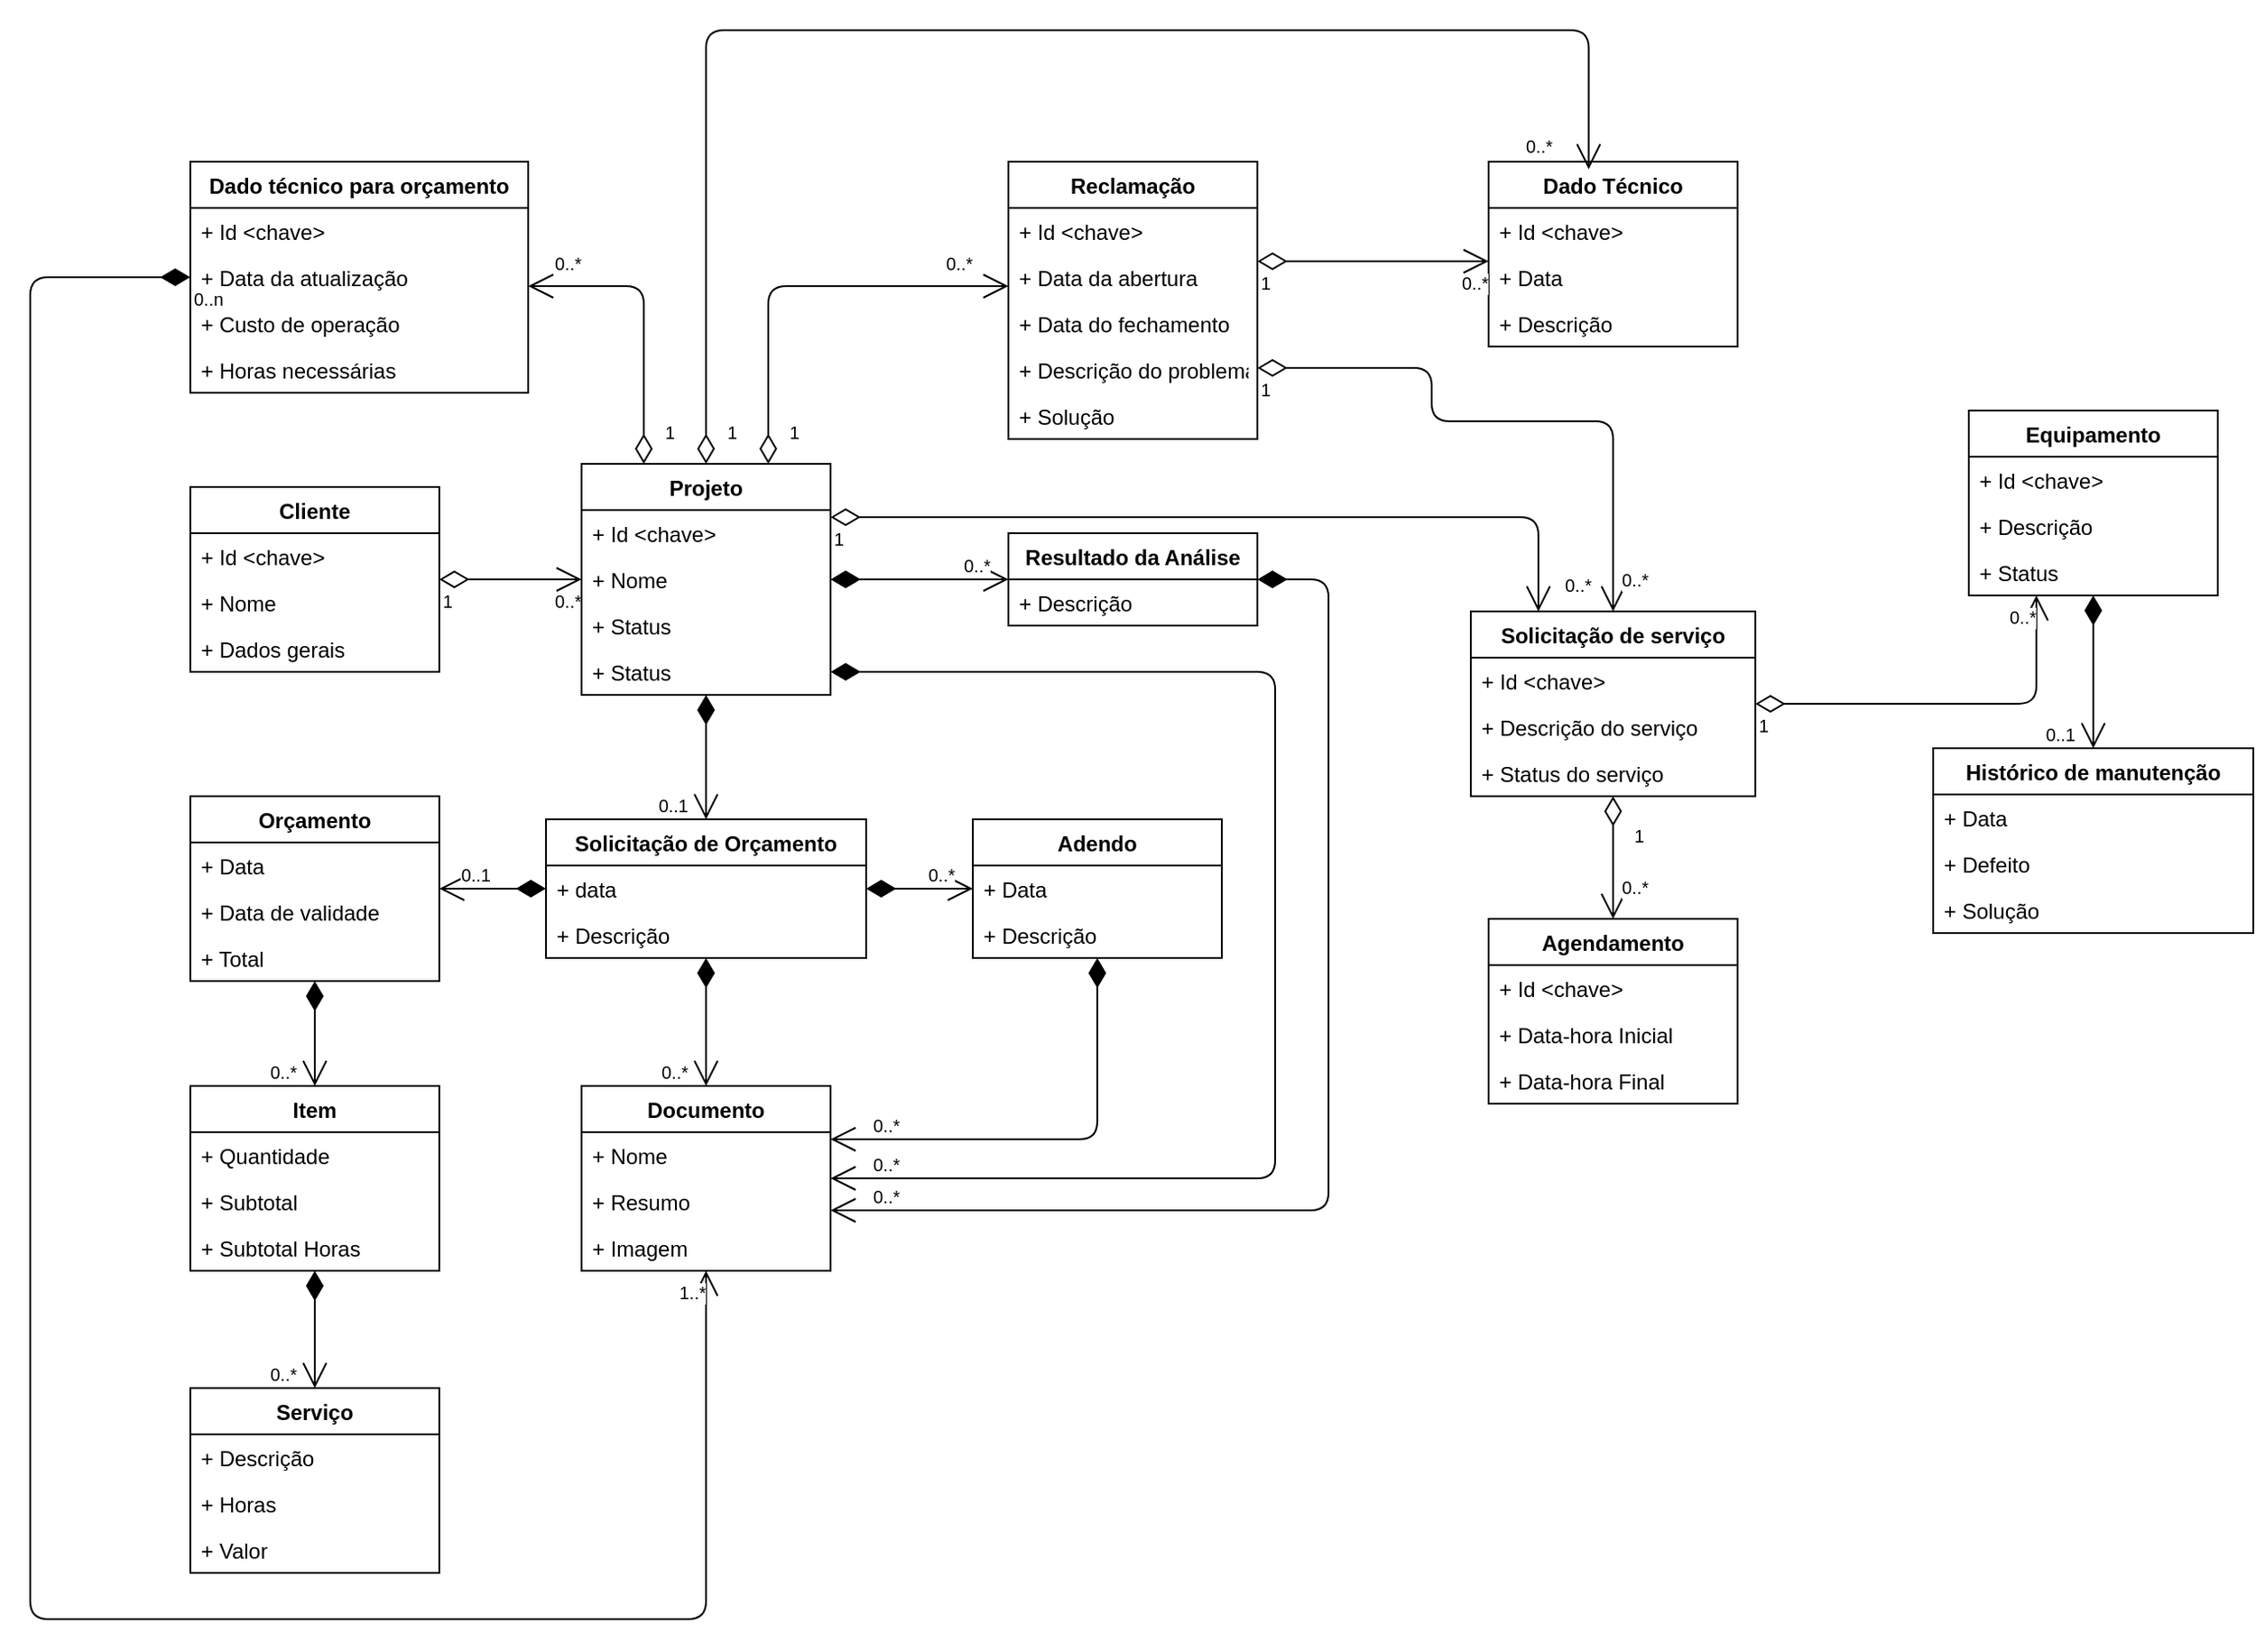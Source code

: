 <mxfile version="13.1.1" type="google"><diagram id="Xtl_frcXwv0-rgg527Lv" name="Page-1"><mxGraphModel dx="597" dy="331" grid="1" gridSize="10" guides="1" tooltips="1" connect="1" arrows="1" fold="1" page="1" pageScale="1" pageWidth="1654" pageHeight="1169" math="0" shadow="0"><root><mxCell id="0"/><mxCell id="1" parent="0"/><mxCell id="OurGnetzoIfqYO8myGgd-20" value="" style="endArrow=open;html=1;endSize=12;startArrow=diamondThin;startSize=14;startFill=0;edgeStyle=orthogonalEdgeStyle;" parent="1" source="OurGnetzoIfqYO8myGgd-1" target="OurGnetzoIfqYO8myGgd-5" edge="1"><mxGeometry relative="1" as="geometry"><mxPoint x="462" y="404" as="sourcePoint"/><mxPoint x="622" y="404" as="targetPoint"/></mxGeometry></mxCell><mxCell id="OurGnetzoIfqYO8myGgd-21" value="1" style="resizable=0;html=1;align=left;verticalAlign=top;labelBackgroundColor=#ffffff;fontSize=10;" parent="OurGnetzoIfqYO8myGgd-20" connectable="0" vertex="1"><mxGeometry x="-1" relative="1" as="geometry"/></mxCell><mxCell id="OurGnetzoIfqYO8myGgd-22" value="0..*" style="resizable=0;html=1;align=right;verticalAlign=top;labelBackgroundColor=#ffffff;fontSize=10;" parent="OurGnetzoIfqYO8myGgd-20" connectable="0" vertex="1"><mxGeometry x="1" relative="1" as="geometry"/></mxCell><mxCell id="OurGnetzoIfqYO8myGgd-30" value="" style="endArrow=open;html=1;endSize=12;startArrow=diamondThin;startSize=14;startFill=1;edgeStyle=orthogonalEdgeStyle;" parent="1" source="OurGnetzoIfqYO8myGgd-5" target="OurGnetzoIfqYO8myGgd-23" edge="1"><mxGeometry relative="1" as="geometry"><mxPoint x="472" y="454" as="sourcePoint"/><mxPoint x="632" y="454" as="targetPoint"/></mxGeometry></mxCell><mxCell id="OurGnetzoIfqYO8myGgd-31" value="" style="resizable=0;html=1;align=left;verticalAlign=top;labelBackgroundColor=#ffffff;fontSize=10;" parent="OurGnetzoIfqYO8myGgd-30" connectable="0" vertex="1"><mxGeometry x="-1" relative="1" as="geometry"/></mxCell><mxCell id="OurGnetzoIfqYO8myGgd-32" value="0..1" style="resizable=0;html=1;align=right;verticalAlign=top;labelBackgroundColor=#ffffff;fontSize=10;" parent="OurGnetzoIfqYO8myGgd-30" connectable="0" vertex="1"><mxGeometry x="1" relative="1" as="geometry"><mxPoint x="-10" y="-20" as="offset"/></mxGeometry></mxCell><mxCell id="OurGnetzoIfqYO8myGgd-37" value="" style="endArrow=open;html=1;endSize=12;startArrow=diamondThin;startSize=14;startFill=1;edgeStyle=orthogonalEdgeStyle;" parent="1" source="OurGnetzoIfqYO8myGgd-23" target="OurGnetzoIfqYO8myGgd-33" edge="1"><mxGeometry relative="1" as="geometry"><mxPoint x="712" y="524" as="sourcePoint"/><mxPoint x="712" y="654" as="targetPoint"/></mxGeometry></mxCell><mxCell id="OurGnetzoIfqYO8myGgd-38" value="" style="resizable=0;html=1;align=left;verticalAlign=top;labelBackgroundColor=#ffffff;fontSize=10;" parent="OurGnetzoIfqYO8myGgd-37" connectable="0" vertex="1"><mxGeometry x="-1" relative="1" as="geometry"/></mxCell><mxCell id="OurGnetzoIfqYO8myGgd-39" value="0..*" style="resizable=0;html=1;align=right;verticalAlign=top;labelBackgroundColor=#ffffff;fontSize=10;" parent="OurGnetzoIfqYO8myGgd-37" connectable="0" vertex="1"><mxGeometry x="1" relative="1" as="geometry"><mxPoint x="-10" y="-20" as="offset"/></mxGeometry></mxCell><mxCell id="OurGnetzoIfqYO8myGgd-44" value="" style="endArrow=open;html=1;endSize=12;startArrow=diamondThin;startSize=14;startFill=1;edgeStyle=orthogonalEdgeStyle;" parent="1" source="OurGnetzoIfqYO8myGgd-23" target="OurGnetzoIfqYO8myGgd-40" edge="1"><mxGeometry relative="1" as="geometry"><mxPoint x="592" y="632" as="sourcePoint"/><mxPoint x="592" y="754" as="targetPoint"/></mxGeometry></mxCell><mxCell id="OurGnetzoIfqYO8myGgd-45" value="" style="resizable=0;html=1;align=left;verticalAlign=top;labelBackgroundColor=#ffffff;fontSize=10;" parent="OurGnetzoIfqYO8myGgd-44" connectable="0" vertex="1"><mxGeometry x="-1" relative="1" as="geometry"/></mxCell><mxCell id="OurGnetzoIfqYO8myGgd-46" value="0..*" style="resizable=0;html=1;align=right;verticalAlign=top;labelBackgroundColor=#ffffff;fontSize=10;" parent="OurGnetzoIfqYO8myGgd-44" connectable="0" vertex="1"><mxGeometry x="1" relative="1" as="geometry"><mxPoint x="-10" y="-20" as="offset"/></mxGeometry></mxCell><mxCell id="OurGnetzoIfqYO8myGgd-47" value="" style="endArrow=open;html=1;endSize=12;startArrow=diamondThin;startSize=14;startFill=1;edgeStyle=orthogonalEdgeStyle;" parent="1" source="OurGnetzoIfqYO8myGgd-40" target="OurGnetzoIfqYO8myGgd-33" edge="1"><mxGeometry relative="1" as="geometry"><mxPoint x="592" y="632.0" as="sourcePoint"/><mxPoint x="592" y="754.0" as="targetPoint"/><Array as="points"><mxPoint x="802" y="724"/></Array></mxGeometry></mxCell><mxCell id="OurGnetzoIfqYO8myGgd-48" value="" style="resizable=0;html=1;align=left;verticalAlign=top;labelBackgroundColor=#ffffff;fontSize=10;" parent="OurGnetzoIfqYO8myGgd-47" connectable="0" vertex="1"><mxGeometry x="-1" relative="1" as="geometry"/></mxCell><mxCell id="OurGnetzoIfqYO8myGgd-49" value="0..*" style="resizable=0;html=1;align=right;verticalAlign=top;labelBackgroundColor=#ffffff;fontSize=10;" parent="OurGnetzoIfqYO8myGgd-47" connectable="0" vertex="1"><mxGeometry x="1" relative="1" as="geometry"><mxPoint x="39.72" y="-20" as="offset"/></mxGeometry></mxCell><mxCell id="OurGnetzoIfqYO8myGgd-53" value="" style="endArrow=open;html=1;endSize=12;startArrow=diamondThin;startSize=14;startFill=1;edgeStyle=orthogonalEdgeStyle;exitX=1;exitY=0.5;exitDx=0;exitDy=0;" parent="1" source="OurGnetzoIfqYO8myGgd-7" target="OurGnetzoIfqYO8myGgd-33" edge="1"><mxGeometry relative="1" as="geometry"><mxPoint x="902.034" y="664.0" as="sourcePoint"/><mxPoint x="672" y="805.966" as="targetPoint"/><Array as="points"><mxPoint x="902" y="461"/><mxPoint x="902" y="746"/></Array></mxGeometry></mxCell><mxCell id="OurGnetzoIfqYO8myGgd-54" value="" style="resizable=0;html=1;align=left;verticalAlign=top;labelBackgroundColor=#ffffff;fontSize=10;" parent="OurGnetzoIfqYO8myGgd-53" connectable="0" vertex="1"><mxGeometry x="-1" relative="1" as="geometry"/></mxCell><mxCell id="OurGnetzoIfqYO8myGgd-55" value="0..*" style="resizable=0;html=1;align=right;verticalAlign=top;labelBackgroundColor=#ffffff;fontSize=10;" parent="OurGnetzoIfqYO8myGgd-53" connectable="0" vertex="1"><mxGeometry x="1" relative="1" as="geometry"><mxPoint x="39.72" y="-20" as="offset"/></mxGeometry></mxCell><mxCell id="OurGnetzoIfqYO8myGgd-60" value="" style="endArrow=open;html=1;endSize=12;startArrow=diamondThin;startSize=14;startFill=1;edgeStyle=orthogonalEdgeStyle;" parent="1" source="OurGnetzoIfqYO8myGgd-5" target="OurGnetzoIfqYO8myGgd-56" edge="1"><mxGeometry relative="1" as="geometry"><mxPoint x="727" y="424.0" as="sourcePoint"/><mxPoint x="857" y="424.0" as="targetPoint"/></mxGeometry></mxCell><mxCell id="OurGnetzoIfqYO8myGgd-61" value="" style="resizable=0;html=1;align=left;verticalAlign=top;labelBackgroundColor=#ffffff;fontSize=10;" parent="OurGnetzoIfqYO8myGgd-60" connectable="0" vertex="1"><mxGeometry x="-1" relative="1" as="geometry"/></mxCell><mxCell id="OurGnetzoIfqYO8myGgd-62" value="0..*" style="resizable=0;html=1;align=right;verticalAlign=top;labelBackgroundColor=#ffffff;fontSize=10;" parent="OurGnetzoIfqYO8myGgd-60" connectable="0" vertex="1"><mxGeometry x="1" relative="1" as="geometry"><mxPoint x="-10" y="-20" as="offset"/></mxGeometry></mxCell><mxCell id="OurGnetzoIfqYO8myGgd-63" value="" style="endArrow=open;html=1;endSize=12;startArrow=diamondThin;startSize=14;startFill=1;edgeStyle=orthogonalEdgeStyle;" parent="1" source="OurGnetzoIfqYO8myGgd-56" target="OurGnetzoIfqYO8myGgd-33" edge="1"><mxGeometry relative="1" as="geometry"><mxPoint x="662" y="411" as="sourcePoint"/><mxPoint x="662" y="803.966" as="targetPoint"/><Array as="points"><mxPoint x="932" y="409"/><mxPoint x="932" y="764"/></Array></mxGeometry></mxCell><mxCell id="OurGnetzoIfqYO8myGgd-64" value="" style="resizable=0;html=1;align=left;verticalAlign=top;labelBackgroundColor=#ffffff;fontSize=10;" parent="OurGnetzoIfqYO8myGgd-63" connectable="0" vertex="1"><mxGeometry x="-1" relative="1" as="geometry"/></mxCell><mxCell id="OurGnetzoIfqYO8myGgd-65" value="0..*" style="resizable=0;html=1;align=right;verticalAlign=top;labelBackgroundColor=#ffffff;fontSize=10;" parent="OurGnetzoIfqYO8myGgd-63" connectable="0" vertex="1"><mxGeometry x="1" relative="1" as="geometry"><mxPoint x="39.72" y="-20" as="offset"/></mxGeometry></mxCell><mxCell id="OurGnetzoIfqYO8myGgd-70" value="" style="endArrow=open;html=1;endSize=12;startArrow=diamondThin;startSize=14;startFill=1;edgeStyle=orthogonalEdgeStyle;" parent="1" source="OurGnetzoIfqYO8myGgd-23" target="OurGnetzoIfqYO8myGgd-66" edge="1"><mxGeometry relative="1" as="geometry"><mxPoint x="682" y="593" as="sourcePoint"/><mxPoint x="402" y="594" as="targetPoint"/></mxGeometry></mxCell><mxCell id="OurGnetzoIfqYO8myGgd-71" value="" style="resizable=0;html=1;align=left;verticalAlign=top;labelBackgroundColor=#ffffff;fontSize=10;" parent="OurGnetzoIfqYO8myGgd-70" connectable="0" vertex="1"><mxGeometry x="-1" relative="1" as="geometry"/></mxCell><mxCell id="OurGnetzoIfqYO8myGgd-72" value="0..1" style="resizable=0;html=1;align=right;verticalAlign=top;labelBackgroundColor=#ffffff;fontSize=10;" parent="OurGnetzoIfqYO8myGgd-70" connectable="0" vertex="1"><mxGeometry x="1" relative="1" as="geometry"><mxPoint x="29.95" y="-20" as="offset"/></mxGeometry></mxCell><mxCell id="fzng8ZVXd2owZVXZDrKV-5" value="" style="endArrow=open;html=1;endSize=12;startArrow=diamondThin;startSize=14;startFill=1;edgeStyle=orthogonalEdgeStyle;" edge="1" parent="1" source="OurGnetzoIfqYO8myGgd-66" target="fzng8ZVXd2owZVXZDrKV-1"><mxGeometry relative="1" as="geometry"><mxPoint x="402" y="635" as="sourcePoint"/><mxPoint x="402" y="757" as="targetPoint"/></mxGeometry></mxCell><mxCell id="fzng8ZVXd2owZVXZDrKV-6" value="" style="resizable=0;html=1;align=left;verticalAlign=top;labelBackgroundColor=#ffffff;fontSize=10;" connectable="0" vertex="1" parent="fzng8ZVXd2owZVXZDrKV-5"><mxGeometry x="-1" relative="1" as="geometry"/></mxCell><mxCell id="fzng8ZVXd2owZVXZDrKV-7" value="0..*" style="resizable=0;html=1;align=right;verticalAlign=top;labelBackgroundColor=#ffffff;fontSize=10;" connectable="0" vertex="1" parent="fzng8ZVXd2owZVXZDrKV-5"><mxGeometry x="1" relative="1" as="geometry"><mxPoint x="-10" y="-20" as="offset"/></mxGeometry></mxCell><mxCell id="fzng8ZVXd2owZVXZDrKV-12" value="" style="endArrow=open;html=1;endSize=12;startArrow=diamondThin;startSize=14;startFill=1;edgeStyle=orthogonalEdgeStyle;" edge="1" parent="1" source="fzng8ZVXd2owZVXZDrKV-1" target="fzng8ZVXd2owZVXZDrKV-8"><mxGeometry relative="1" as="geometry"><mxPoint x="372.0" y="645" as="sourcePoint"/><mxPoint x="372.0" y="704" as="targetPoint"/></mxGeometry></mxCell><mxCell id="fzng8ZVXd2owZVXZDrKV-13" value="" style="resizable=0;html=1;align=left;verticalAlign=top;labelBackgroundColor=#ffffff;fontSize=10;" connectable="0" vertex="1" parent="fzng8ZVXd2owZVXZDrKV-12"><mxGeometry x="-1" relative="1" as="geometry"/></mxCell><mxCell id="fzng8ZVXd2owZVXZDrKV-14" value="0..*" style="resizable=0;html=1;align=right;verticalAlign=top;labelBackgroundColor=#ffffff;fontSize=10;" connectable="0" vertex="1" parent="fzng8ZVXd2owZVXZDrKV-12"><mxGeometry x="1" relative="1" as="geometry"><mxPoint x="-10" y="-20" as="offset"/></mxGeometry></mxCell><mxCell id="fzng8ZVXd2owZVXZDrKV-27" value="" style="endArrow=open;html=1;endSize=12;startArrow=diamondThin;startSize=14;startFill=0;edgeStyle=orthogonalEdgeStyle;" edge="1" parent="1" source="OurGnetzoIfqYO8myGgd-5" target="fzng8ZVXd2owZVXZDrKV-20"><mxGeometry relative="1" as="geometry"><mxPoint x="802.0" y="357" as="sourcePoint"/><mxPoint x="1000" y="400" as="targetPoint"/><Array as="points"><mxPoint x="1050" y="374"/></Array></mxGeometry></mxCell><mxCell id="fzng8ZVXd2owZVXZDrKV-28" value="1" style="resizable=0;html=1;align=left;verticalAlign=top;labelBackgroundColor=#ffffff;fontSize=10;" connectable="0" vertex="1" parent="fzng8ZVXd2owZVXZDrKV-27"><mxGeometry x="-1" relative="1" as="geometry"/></mxCell><mxCell id="fzng8ZVXd2owZVXZDrKV-29" value="0..*" style="resizable=0;html=1;align=right;verticalAlign=top;labelBackgroundColor=#ffffff;fontSize=10;" connectable="0" vertex="1" parent="fzng8ZVXd2owZVXZDrKV-27"><mxGeometry x="1" relative="1" as="geometry"><mxPoint x="30" y="-27" as="offset"/></mxGeometry></mxCell><mxCell id="fzng8ZVXd2owZVXZDrKV-30" value="" style="endArrow=open;html=1;endSize=12;startArrow=diamondThin;startSize=14;startFill=0;edgeStyle=orthogonalEdgeStyle;" edge="1" parent="1" source="fzng8ZVXd2owZVXZDrKV-20" target="fzng8ZVXd2owZVXZDrKV-15"><mxGeometry relative="1" as="geometry"><mxPoint x="1302" y="444" as="sourcePoint"/><mxPoint x="1302" y="524" as="targetPoint"/></mxGeometry></mxCell><mxCell id="fzng8ZVXd2owZVXZDrKV-31" value="1" style="resizable=0;html=1;align=left;verticalAlign=top;labelBackgroundColor=#ffffff;fontSize=10;" connectable="0" vertex="1" parent="fzng8ZVXd2owZVXZDrKV-30"><mxGeometry x="-1" relative="1" as="geometry"><mxPoint x="10" y="10" as="offset"/></mxGeometry></mxCell><mxCell id="fzng8ZVXd2owZVXZDrKV-32" value="0..*" style="resizable=0;html=1;align=right;verticalAlign=top;labelBackgroundColor=#ffffff;fontSize=10;" connectable="0" vertex="1" parent="fzng8ZVXd2owZVXZDrKV-30"><mxGeometry x="1" relative="1" as="geometry"><mxPoint x="20" y="-30" as="offset"/></mxGeometry></mxCell><mxCell id="fzng8ZVXd2owZVXZDrKV-37" value="" style="endArrow=open;html=1;endSize=12;startArrow=diamondThin;startSize=14;startFill=0;edgeStyle=orthogonalEdgeStyle;" edge="1" parent="1" source="fzng8ZVXd2owZVXZDrKV-20" target="fzng8ZVXd2owZVXZDrKV-33"><mxGeometry relative="1" as="geometry"><mxPoint x="662" y="384" as="sourcePoint"/><mxPoint x="1082" y="384" as="targetPoint"/><Array as="points"><mxPoint x="1330" y="479"/></Array></mxGeometry></mxCell><mxCell id="fzng8ZVXd2owZVXZDrKV-38" value="1" style="resizable=0;html=1;align=left;verticalAlign=top;labelBackgroundColor=#ffffff;fontSize=10;" connectable="0" vertex="1" parent="fzng8ZVXd2owZVXZDrKV-37"><mxGeometry x="-1" relative="1" as="geometry"/></mxCell><mxCell id="fzng8ZVXd2owZVXZDrKV-39" value="0..*" style="resizable=0;html=1;align=right;verticalAlign=top;labelBackgroundColor=#ffffff;fontSize=10;" connectable="0" vertex="1" parent="fzng8ZVXd2owZVXZDrKV-37"><mxGeometry x="1" relative="1" as="geometry"/></mxCell><mxCell id="fzng8ZVXd2owZVXZDrKV-44" value="" style="endArrow=open;html=1;endSize=12;startArrow=diamondThin;startSize=14;startFill=1;edgeStyle=orthogonalEdgeStyle;entryX=0.5;entryY=0;entryDx=0;entryDy=0;" edge="1" parent="1" source="fzng8ZVXd2owZVXZDrKV-33" target="fzng8ZVXd2owZVXZDrKV-40"><mxGeometry relative="1" as="geometry"><mxPoint x="592" y="484" as="sourcePoint"/><mxPoint x="592" y="554" as="targetPoint"/></mxGeometry></mxCell><mxCell id="fzng8ZVXd2owZVXZDrKV-45" value="" style="resizable=0;html=1;align=left;verticalAlign=top;labelBackgroundColor=#ffffff;fontSize=10;" connectable="0" vertex="1" parent="fzng8ZVXd2owZVXZDrKV-44"><mxGeometry x="-1" relative="1" as="geometry"/></mxCell><mxCell id="fzng8ZVXd2owZVXZDrKV-46" value="0..1" style="resizable=0;html=1;align=right;verticalAlign=top;labelBackgroundColor=#ffffff;fontSize=10;" connectable="0" vertex="1" parent="fzng8ZVXd2owZVXZDrKV-44"><mxGeometry x="1" relative="1" as="geometry"><mxPoint x="-10" y="-20" as="offset"/></mxGeometry></mxCell><mxCell id="fzng8ZVXd2owZVXZDrKV-52" value="" style="endArrow=open;html=1;endSize=12;startArrow=diamondThin;startSize=14;startFill=1;edgeStyle=orthogonalEdgeStyle;" edge="1" parent="1" source="fzng8ZVXd2owZVXZDrKV-47" target="OurGnetzoIfqYO8myGgd-33"><mxGeometry relative="1" as="geometry"><mxPoint x="2" y="635" as="sourcePoint"/><mxPoint x="162" y="635" as="targetPoint"/><Array as="points"><mxPoint x="202" y="239"/><mxPoint x="202" y="994"/><mxPoint x="582" y="994"/></Array></mxGeometry></mxCell><mxCell id="fzng8ZVXd2owZVXZDrKV-53" value="0..n" style="resizable=0;html=1;align=left;verticalAlign=top;labelBackgroundColor=#ffffff;fontSize=10;" connectable="0" vertex="1" parent="fzng8ZVXd2owZVXZDrKV-52"><mxGeometry x="-1" relative="1" as="geometry"/></mxCell><mxCell id="fzng8ZVXd2owZVXZDrKV-54" value="1..*" style="resizable=0;html=1;align=right;verticalAlign=top;labelBackgroundColor=#ffffff;fontSize=10;" connectable="0" vertex="1" parent="fzng8ZVXd2owZVXZDrKV-52"><mxGeometry x="1" relative="1" as="geometry"/></mxCell><mxCell id="fzng8ZVXd2owZVXZDrKV-55" value="" style="endArrow=open;html=1;endSize=12;startArrow=diamondThin;startSize=14;startFill=0;edgeStyle=orthogonalEdgeStyle;exitX=0.25;exitY=0;exitDx=0;exitDy=0;" edge="1" parent="1" source="OurGnetzoIfqYO8myGgd-5" target="fzng8ZVXd2owZVXZDrKV-47"><mxGeometry relative="1" as="geometry"><mxPoint x="622" y="204" as="sourcePoint"/><mxPoint x="522" y="323" as="targetPoint"/><Array as="points"><mxPoint x="547" y="244"/></Array></mxGeometry></mxCell><mxCell id="fzng8ZVXd2owZVXZDrKV-56" value="1" style="resizable=0;html=1;align=left;verticalAlign=top;labelBackgroundColor=#ffffff;fontSize=10;" connectable="0" vertex="1" parent="fzng8ZVXd2owZVXZDrKV-55"><mxGeometry x="-1" relative="1" as="geometry"><mxPoint x="10" y="-30" as="offset"/></mxGeometry></mxCell><mxCell id="fzng8ZVXd2owZVXZDrKV-57" value="0..*" style="resizable=0;html=1;align=right;verticalAlign=top;labelBackgroundColor=#ffffff;fontSize=10;" connectable="0" vertex="1" parent="fzng8ZVXd2owZVXZDrKV-55"><mxGeometry x="1" relative="1" as="geometry"><mxPoint x="30" y="-25" as="offset"/></mxGeometry></mxCell><mxCell id="fzng8ZVXd2owZVXZDrKV-64" value="" style="endArrow=open;html=1;endSize=12;startArrow=diamondThin;startSize=14;startFill=0;edgeStyle=orthogonalEdgeStyle;exitX=0.75;exitY=0;exitDx=0;exitDy=0;" edge="1" parent="1" source="OurGnetzoIfqYO8myGgd-5" target="fzng8ZVXd2owZVXZDrKV-58"><mxGeometry relative="1" as="geometry"><mxPoint x="557" y="354" as="sourcePoint"/><mxPoint x="492" y="249" as="targetPoint"/><Array as="points"><mxPoint x="617" y="244"/></Array></mxGeometry></mxCell><mxCell id="fzng8ZVXd2owZVXZDrKV-65" value="1" style="resizable=0;html=1;align=left;verticalAlign=top;labelBackgroundColor=#ffffff;fontSize=10;" connectable="0" vertex="1" parent="fzng8ZVXd2owZVXZDrKV-64"><mxGeometry x="-1" relative="1" as="geometry"><mxPoint x="10" y="-30" as="offset"/></mxGeometry></mxCell><mxCell id="fzng8ZVXd2owZVXZDrKV-66" value="0..*" style="resizable=0;html=1;align=right;verticalAlign=top;labelBackgroundColor=#ffffff;fontSize=10;" connectable="0" vertex="1" parent="fzng8ZVXd2owZVXZDrKV-64"><mxGeometry x="1" relative="1" as="geometry"><mxPoint x="-20" y="-25" as="offset"/></mxGeometry></mxCell><mxCell id="fzng8ZVXd2owZVXZDrKV-67" value="" style="endArrow=open;html=1;endSize=12;startArrow=diamondThin;startSize=14;startFill=0;edgeStyle=orthogonalEdgeStyle;entryX=0.5;entryY=0;entryDx=0;entryDy=0;" edge="1" parent="1" source="fzng8ZVXd2owZVXZDrKV-58" target="fzng8ZVXd2owZVXZDrKV-20"><mxGeometry relative="1" as="geometry"><mxPoint x="982" y="214" as="sourcePoint"/><mxPoint x="1092" y="312" as="targetPoint"/><Array as="points"><mxPoint x="990" y="290"/><mxPoint x="990" y="320"/><mxPoint x="1092" y="320"/></Array></mxGeometry></mxCell><mxCell id="fzng8ZVXd2owZVXZDrKV-68" value="1" style="resizable=0;html=1;align=left;verticalAlign=top;labelBackgroundColor=#ffffff;fontSize=10;" connectable="0" vertex="1" parent="fzng8ZVXd2owZVXZDrKV-67"><mxGeometry x="-1" relative="1" as="geometry"/></mxCell><mxCell id="fzng8ZVXd2owZVXZDrKV-69" value="0..*" style="resizable=0;html=1;align=right;verticalAlign=top;labelBackgroundColor=#ffffff;fontSize=10;" connectable="0" vertex="1" parent="fzng8ZVXd2owZVXZDrKV-67"><mxGeometry x="1" relative="1" as="geometry"><mxPoint x="20" y="-30" as="offset"/></mxGeometry></mxCell><mxCell id="fzng8ZVXd2owZVXZDrKV-70" value="Dado Técnico" style="swimlane;fontStyle=1;childLayout=stackLayout;horizontal=1;startSize=26;fillColor=none;horizontalStack=0;resizeParent=1;resizeParentMax=0;resizeLast=0;collapsible=1;marginBottom=0;" vertex="1" parent="1"><mxGeometry x="1022" y="174" width="140" height="104" as="geometry"/></mxCell><mxCell id="fzng8ZVXd2owZVXZDrKV-71" value="+ Id &lt;chave&gt;" style="text;strokeColor=none;fillColor=none;align=left;verticalAlign=top;spacingLeft=4;spacingRight=4;overflow=hidden;rotatable=0;points=[[0,0.5],[1,0.5]];portConstraint=eastwest;" vertex="1" parent="fzng8ZVXd2owZVXZDrKV-70"><mxGeometry y="26" width="140" height="26" as="geometry"/></mxCell><mxCell id="fzng8ZVXd2owZVXZDrKV-72" value="+ Data" style="text;strokeColor=none;fillColor=none;align=left;verticalAlign=top;spacingLeft=4;spacingRight=4;overflow=hidden;rotatable=0;points=[[0,0.5],[1,0.5]];portConstraint=eastwest;" vertex="1" parent="fzng8ZVXd2owZVXZDrKV-70"><mxGeometry y="52" width="140" height="26" as="geometry"/></mxCell><mxCell id="fzng8ZVXd2owZVXZDrKV-73" value="+ Descrição" style="text;strokeColor=none;fillColor=none;align=left;verticalAlign=top;spacingLeft=4;spacingRight=4;overflow=hidden;rotatable=0;points=[[0,0.5],[1,0.5]];portConstraint=eastwest;" vertex="1" parent="fzng8ZVXd2owZVXZDrKV-70"><mxGeometry y="78" width="140" height="26" as="geometry"/></mxCell><mxCell id="OurGnetzoIfqYO8myGgd-23" value="Solicitação de Orçamento" style="swimlane;fontStyle=1;childLayout=stackLayout;horizontal=1;startSize=26;fillColor=none;horizontalStack=0;resizeParent=1;resizeParentMax=0;resizeLast=0;collapsible=1;marginBottom=0;" parent="1" vertex="1"><mxGeometry x="492" y="544" width="180" height="78" as="geometry"/></mxCell><mxCell id="OurGnetzoIfqYO8myGgd-24" value="+ data" style="text;strokeColor=none;fillColor=none;align=left;verticalAlign=top;spacingLeft=4;spacingRight=4;overflow=hidden;rotatable=0;points=[[0,0.5],[1,0.5]];portConstraint=eastwest;" parent="OurGnetzoIfqYO8myGgd-23" vertex="1"><mxGeometry y="26" width="180" height="26" as="geometry"/></mxCell><mxCell id="OurGnetzoIfqYO8myGgd-25" value="+ Descrição" style="text;strokeColor=none;fillColor=none;align=left;verticalAlign=top;spacingLeft=4;spacingRight=4;overflow=hidden;rotatable=0;points=[[0,0.5],[1,0.5]];portConstraint=eastwest;" parent="OurGnetzoIfqYO8myGgd-23" vertex="1"><mxGeometry y="52" width="180" height="26" as="geometry"/></mxCell><mxCell id="OurGnetzoIfqYO8myGgd-5" value="Projeto" style="swimlane;fontStyle=1;childLayout=stackLayout;horizontal=1;startSize=26;fillColor=none;horizontalStack=0;resizeParent=1;resizeParentMax=0;resizeLast=0;collapsible=1;marginBottom=0;" parent="1" vertex="1"><mxGeometry x="512" y="344" width="140" height="130" as="geometry"/></mxCell><mxCell id="OurGnetzoIfqYO8myGgd-8" value="+ Id &lt;chave&gt;" style="text;strokeColor=none;fillColor=none;align=left;verticalAlign=top;spacingLeft=4;spacingRight=4;overflow=hidden;rotatable=0;points=[[0,0.5],[1,0.5]];portConstraint=eastwest;" parent="OurGnetzoIfqYO8myGgd-5" vertex="1"><mxGeometry y="26" width="140" height="26" as="geometry"/></mxCell><mxCell id="OurGnetzoIfqYO8myGgd-6" value="+ Nome" style="text;strokeColor=none;fillColor=none;align=left;verticalAlign=top;spacingLeft=4;spacingRight=4;overflow=hidden;rotatable=0;points=[[0,0.5],[1,0.5]];portConstraint=eastwest;" parent="OurGnetzoIfqYO8myGgd-5" vertex="1"><mxGeometry y="52" width="140" height="26" as="geometry"/></mxCell><mxCell id="OurGnetzoIfqYO8myGgd-13" value="+ Status" style="text;strokeColor=none;fillColor=none;align=left;verticalAlign=top;spacingLeft=4;spacingRight=4;overflow=hidden;rotatable=0;points=[[0,0.5],[1,0.5]];portConstraint=eastwest;" parent="OurGnetzoIfqYO8myGgd-5" vertex="1"><mxGeometry y="78" width="140" height="26" as="geometry"/></mxCell><mxCell id="OurGnetzoIfqYO8myGgd-7" value="+ Status" style="text;strokeColor=none;fillColor=none;align=left;verticalAlign=top;spacingLeft=4;spacingRight=4;overflow=hidden;rotatable=0;points=[[0,0.5],[1,0.5]];portConstraint=eastwest;" parent="OurGnetzoIfqYO8myGgd-5" vertex="1"><mxGeometry y="104" width="140" height="26" as="geometry"/></mxCell><mxCell id="OurGnetzoIfqYO8myGgd-56" value="Resultado da Análise" style="swimlane;fontStyle=1;childLayout=stackLayout;horizontal=1;startSize=26;fillColor=none;horizontalStack=0;resizeParent=1;resizeParentMax=0;resizeLast=0;collapsible=1;marginBottom=0;" parent="1" vertex="1"><mxGeometry x="752" y="383" width="140" height="52" as="geometry"/></mxCell><mxCell id="OurGnetzoIfqYO8myGgd-57" value="+ Descrição" style="text;strokeColor=none;fillColor=none;align=left;verticalAlign=top;spacingLeft=4;spacingRight=4;overflow=hidden;rotatable=0;points=[[0,0.5],[1,0.5]];portConstraint=eastwest;" parent="OurGnetzoIfqYO8myGgd-56" vertex="1"><mxGeometry y="26" width="140" height="26" as="geometry"/></mxCell><mxCell id="fzng8ZVXd2owZVXZDrKV-33" value="Equipamento" style="swimlane;fontStyle=1;childLayout=stackLayout;horizontal=1;startSize=26;fillColor=none;horizontalStack=0;resizeParent=1;resizeParentMax=0;resizeLast=0;collapsible=1;marginBottom=0;" vertex="1" parent="1"><mxGeometry x="1292" y="314" width="140" height="104" as="geometry"/></mxCell><mxCell id="fzng8ZVXd2owZVXZDrKV-34" value="+ Id &lt;chave&gt;" style="text;strokeColor=none;fillColor=none;align=left;verticalAlign=top;spacingLeft=4;spacingRight=4;overflow=hidden;rotatable=0;points=[[0,0.5],[1,0.5]];portConstraint=eastwest;" vertex="1" parent="fzng8ZVXd2owZVXZDrKV-33"><mxGeometry y="26" width="140" height="26" as="geometry"/></mxCell><mxCell id="fzng8ZVXd2owZVXZDrKV-35" value="+ Descrição" style="text;strokeColor=none;fillColor=none;align=left;verticalAlign=top;spacingLeft=4;spacingRight=4;overflow=hidden;rotatable=0;points=[[0,0.5],[1,0.5]];portConstraint=eastwest;" vertex="1" parent="fzng8ZVXd2owZVXZDrKV-33"><mxGeometry y="52" width="140" height="26" as="geometry"/></mxCell><mxCell id="fzng8ZVXd2owZVXZDrKV-36" value="+ Status" style="text;strokeColor=none;fillColor=none;align=left;verticalAlign=top;spacingLeft=4;spacingRight=4;overflow=hidden;rotatable=0;points=[[0,0.5],[1,0.5]];portConstraint=eastwest;" vertex="1" parent="fzng8ZVXd2owZVXZDrKV-33"><mxGeometry y="78" width="140" height="26" as="geometry"/></mxCell><mxCell id="fzng8ZVXd2owZVXZDrKV-47" value="Dado técnico para orçamento" style="swimlane;fontStyle=1;childLayout=stackLayout;horizontal=1;startSize=26;fillColor=none;horizontalStack=0;resizeParent=1;resizeParentMax=0;resizeLast=0;collapsible=1;marginBottom=0;" vertex="1" parent="1"><mxGeometry x="292" y="174" width="190" height="130" as="geometry"/></mxCell><mxCell id="fzng8ZVXd2owZVXZDrKV-48" value="+ Id &lt;chave&gt;" style="text;strokeColor=none;fillColor=none;align=left;verticalAlign=top;spacingLeft=4;spacingRight=4;overflow=hidden;rotatable=0;points=[[0,0.5],[1,0.5]];portConstraint=eastwest;" vertex="1" parent="fzng8ZVXd2owZVXZDrKV-47"><mxGeometry y="26" width="190" height="26" as="geometry"/></mxCell><mxCell id="fzng8ZVXd2owZVXZDrKV-49" value="+ Data da atualização" style="text;strokeColor=none;fillColor=none;align=left;verticalAlign=top;spacingLeft=4;spacingRight=4;overflow=hidden;rotatable=0;points=[[0,0.5],[1,0.5]];portConstraint=eastwest;" vertex="1" parent="fzng8ZVXd2owZVXZDrKV-47"><mxGeometry y="52" width="190" height="26" as="geometry"/></mxCell><mxCell id="fzng8ZVXd2owZVXZDrKV-50" value="+ Custo de operação" style="text;strokeColor=none;fillColor=none;align=left;verticalAlign=top;spacingLeft=4;spacingRight=4;overflow=hidden;rotatable=0;points=[[0,0.5],[1,0.5]];portConstraint=eastwest;" vertex="1" parent="fzng8ZVXd2owZVXZDrKV-47"><mxGeometry y="78" width="190" height="26" as="geometry"/></mxCell><mxCell id="fzng8ZVXd2owZVXZDrKV-51" value="+ Horas necessárias" style="text;strokeColor=none;fillColor=none;align=left;verticalAlign=top;spacingLeft=4;spacingRight=4;overflow=hidden;rotatable=0;points=[[0,0.5],[1,0.5]];portConstraint=eastwest;" vertex="1" parent="fzng8ZVXd2owZVXZDrKV-47"><mxGeometry y="104" width="190" height="26" as="geometry"/></mxCell><mxCell id="fzng8ZVXd2owZVXZDrKV-58" value="Reclamação" style="swimlane;fontStyle=1;childLayout=stackLayout;horizontal=1;startSize=26;fillColor=none;horizontalStack=0;resizeParent=1;resizeParentMax=0;resizeLast=0;collapsible=1;marginBottom=0;" vertex="1" parent="1"><mxGeometry x="752" y="174" width="140" height="156" as="geometry"/></mxCell><mxCell id="fzng8ZVXd2owZVXZDrKV-59" value="+ Id &lt;chave&gt;" style="text;strokeColor=none;fillColor=none;align=left;verticalAlign=top;spacingLeft=4;spacingRight=4;overflow=hidden;rotatable=0;points=[[0,0.5],[1,0.5]];portConstraint=eastwest;" vertex="1" parent="fzng8ZVXd2owZVXZDrKV-58"><mxGeometry y="26" width="140" height="26" as="geometry"/></mxCell><mxCell id="fzng8ZVXd2owZVXZDrKV-60" value="+ Data da abertura" style="text;strokeColor=none;fillColor=none;align=left;verticalAlign=top;spacingLeft=4;spacingRight=4;overflow=hidden;rotatable=0;points=[[0,0.5],[1,0.5]];portConstraint=eastwest;" vertex="1" parent="fzng8ZVXd2owZVXZDrKV-58"><mxGeometry y="52" width="140" height="26" as="geometry"/></mxCell><mxCell id="fzng8ZVXd2owZVXZDrKV-61" value="+ Data do fechamento" style="text;strokeColor=none;fillColor=none;align=left;verticalAlign=top;spacingLeft=4;spacingRight=4;overflow=hidden;rotatable=0;points=[[0,0.5],[1,0.5]];portConstraint=eastwest;" vertex="1" parent="fzng8ZVXd2owZVXZDrKV-58"><mxGeometry y="78" width="140" height="26" as="geometry"/></mxCell><mxCell id="fzng8ZVXd2owZVXZDrKV-62" value="+ Descrição do problema" style="text;strokeColor=none;fillColor=none;align=left;verticalAlign=top;spacingLeft=4;spacingRight=4;overflow=hidden;rotatable=0;points=[[0,0.5],[1,0.5]];portConstraint=eastwest;" vertex="1" parent="fzng8ZVXd2owZVXZDrKV-58"><mxGeometry y="104" width="140" height="26" as="geometry"/></mxCell><mxCell id="fzng8ZVXd2owZVXZDrKV-63" value="+ Solução" style="text;strokeColor=none;fillColor=none;align=left;verticalAlign=top;spacingLeft=4;spacingRight=4;overflow=hidden;rotatable=0;points=[[0,0.5],[1,0.5]];portConstraint=eastwest;" vertex="1" parent="fzng8ZVXd2owZVXZDrKV-58"><mxGeometry y="130" width="140" height="26" as="geometry"/></mxCell><mxCell id="OurGnetzoIfqYO8myGgd-33" value="Documento" style="swimlane;fontStyle=1;childLayout=stackLayout;horizontal=1;startSize=26;fillColor=none;horizontalStack=0;resizeParent=1;resizeParentMax=0;resizeLast=0;collapsible=1;marginBottom=0;" parent="1" vertex="1"><mxGeometry x="512" y="694" width="140" height="104" as="geometry"/></mxCell><mxCell id="OurGnetzoIfqYO8myGgd-34" value="+ Nome" style="text;strokeColor=none;fillColor=none;align=left;verticalAlign=top;spacingLeft=4;spacingRight=4;overflow=hidden;rotatable=0;points=[[0,0.5],[1,0.5]];portConstraint=eastwest;" parent="OurGnetzoIfqYO8myGgd-33" vertex="1"><mxGeometry y="26" width="140" height="26" as="geometry"/></mxCell><mxCell id="OurGnetzoIfqYO8myGgd-35" value="+ Resumo" style="text;strokeColor=none;fillColor=none;align=left;verticalAlign=top;spacingLeft=4;spacingRight=4;overflow=hidden;rotatable=0;points=[[0,0.5],[1,0.5]];portConstraint=eastwest;" parent="OurGnetzoIfqYO8myGgd-33" vertex="1"><mxGeometry y="52" width="140" height="26" as="geometry"/></mxCell><mxCell id="OurGnetzoIfqYO8myGgd-36" value="+ Imagem" style="text;strokeColor=none;fillColor=none;align=left;verticalAlign=top;spacingLeft=4;spacingRight=4;overflow=hidden;rotatable=0;points=[[0,0.5],[1,0.5]];portConstraint=eastwest;" parent="OurGnetzoIfqYO8myGgd-33" vertex="1"><mxGeometry y="78" width="140" height="26" as="geometry"/></mxCell><mxCell id="OurGnetzoIfqYO8myGgd-1" value="Cliente" style="swimlane;fontStyle=1;childLayout=stackLayout;horizontal=1;startSize=26;fillColor=none;horizontalStack=0;resizeParent=1;resizeParentMax=0;resizeLast=0;collapsible=1;marginBottom=0;" parent="1" vertex="1"><mxGeometry x="292" y="357" width="140" height="104" as="geometry"/></mxCell><mxCell id="OurGnetzoIfqYO8myGgd-3" value="+ Id &lt;chave&gt;" style="text;strokeColor=none;fillColor=none;align=left;verticalAlign=top;spacingLeft=4;spacingRight=4;overflow=hidden;rotatable=0;points=[[0,0.5],[1,0.5]];portConstraint=eastwest;" parent="OurGnetzoIfqYO8myGgd-1" vertex="1"><mxGeometry y="26" width="140" height="26" as="geometry"/></mxCell><mxCell id="OurGnetzoIfqYO8myGgd-2" value="+ Nome" style="text;strokeColor=none;fillColor=none;align=left;verticalAlign=top;spacingLeft=4;spacingRight=4;overflow=hidden;rotatable=0;points=[[0,0.5],[1,0.5]];portConstraint=eastwest;" parent="OurGnetzoIfqYO8myGgd-1" vertex="1"><mxGeometry y="52" width="140" height="26" as="geometry"/></mxCell><mxCell id="OurGnetzoIfqYO8myGgd-4" value="+ Dados gerais" style="text;strokeColor=none;fillColor=none;align=left;verticalAlign=top;spacingLeft=4;spacingRight=4;overflow=hidden;rotatable=0;points=[[0,0.5],[1,0.5]];portConstraint=eastwest;" parent="OurGnetzoIfqYO8myGgd-1" vertex="1"><mxGeometry y="78" width="140" height="26" as="geometry"/></mxCell><mxCell id="OurGnetzoIfqYO8myGgd-66" value="Orçamento" style="swimlane;fontStyle=1;childLayout=stackLayout;horizontal=1;startSize=26;fillColor=none;horizontalStack=0;resizeParent=1;resizeParentMax=0;resizeLast=0;collapsible=1;marginBottom=0;" parent="1" vertex="1"><mxGeometry x="292" y="531" width="140" height="104" as="geometry"/></mxCell><mxCell id="OurGnetzoIfqYO8myGgd-67" value="+ Data" style="text;strokeColor=none;fillColor=none;align=left;verticalAlign=top;spacingLeft=4;spacingRight=4;overflow=hidden;rotatable=0;points=[[0,0.5],[1,0.5]];portConstraint=eastwest;" parent="OurGnetzoIfqYO8myGgd-66" vertex="1"><mxGeometry y="26" width="140" height="26" as="geometry"/></mxCell><mxCell id="OurGnetzoIfqYO8myGgd-68" value="+ Data de validade" style="text;strokeColor=none;fillColor=none;align=left;verticalAlign=top;spacingLeft=4;spacingRight=4;overflow=hidden;rotatable=0;points=[[0,0.5],[1,0.5]];portConstraint=eastwest;" parent="OurGnetzoIfqYO8myGgd-66" vertex="1"><mxGeometry y="52" width="140" height="26" as="geometry"/></mxCell><mxCell id="OurGnetzoIfqYO8myGgd-69" value="+ Total" style="text;strokeColor=none;fillColor=none;align=left;verticalAlign=top;spacingLeft=4;spacingRight=4;overflow=hidden;rotatable=0;points=[[0,0.5],[1,0.5]];portConstraint=eastwest;" parent="OurGnetzoIfqYO8myGgd-66" vertex="1"><mxGeometry y="78" width="140" height="26" as="geometry"/></mxCell><mxCell id="fzng8ZVXd2owZVXZDrKV-1" value="Item" style="swimlane;fontStyle=1;childLayout=stackLayout;horizontal=1;startSize=26;fillColor=none;horizontalStack=0;resizeParent=1;resizeParentMax=0;resizeLast=0;collapsible=1;marginBottom=0;" vertex="1" parent="1"><mxGeometry x="292" y="694" width="140" height="104" as="geometry"/></mxCell><mxCell id="fzng8ZVXd2owZVXZDrKV-2" value="+ Quantidade" style="text;strokeColor=none;fillColor=none;align=left;verticalAlign=top;spacingLeft=4;spacingRight=4;overflow=hidden;rotatable=0;points=[[0,0.5],[1,0.5]];portConstraint=eastwest;" vertex="1" parent="fzng8ZVXd2owZVXZDrKV-1"><mxGeometry y="26" width="140" height="26" as="geometry"/></mxCell><mxCell id="fzng8ZVXd2owZVXZDrKV-3" value="+ Subtotal" style="text;strokeColor=none;fillColor=none;align=left;verticalAlign=top;spacingLeft=4;spacingRight=4;overflow=hidden;rotatable=0;points=[[0,0.5],[1,0.5]];portConstraint=eastwest;" vertex="1" parent="fzng8ZVXd2owZVXZDrKV-1"><mxGeometry y="52" width="140" height="26" as="geometry"/></mxCell><mxCell id="fzng8ZVXd2owZVXZDrKV-4" value="+ Subtotal Horas" style="text;strokeColor=none;fillColor=none;align=left;verticalAlign=top;spacingLeft=4;spacingRight=4;overflow=hidden;rotatable=0;points=[[0,0.5],[1,0.5]];portConstraint=eastwest;" vertex="1" parent="fzng8ZVXd2owZVXZDrKV-1"><mxGeometry y="78" width="140" height="26" as="geometry"/></mxCell><mxCell id="OurGnetzoIfqYO8myGgd-40" value="Adendo" style="swimlane;fontStyle=1;childLayout=stackLayout;horizontal=1;startSize=26;fillColor=none;horizontalStack=0;resizeParent=1;resizeParentMax=0;resizeLast=0;collapsible=1;marginBottom=0;" parent="1" vertex="1"><mxGeometry x="732" y="544" width="140" height="78" as="geometry"/></mxCell><mxCell id="OurGnetzoIfqYO8myGgd-41" value="+ Data" style="text;strokeColor=none;fillColor=none;align=left;verticalAlign=top;spacingLeft=4;spacingRight=4;overflow=hidden;rotatable=0;points=[[0,0.5],[1,0.5]];portConstraint=eastwest;" parent="OurGnetzoIfqYO8myGgd-40" vertex="1"><mxGeometry y="26" width="140" height="26" as="geometry"/></mxCell><mxCell id="OurGnetzoIfqYO8myGgd-43" value="+ Descrição" style="text;strokeColor=none;fillColor=none;align=left;verticalAlign=top;spacingLeft=4;spacingRight=4;overflow=hidden;rotatable=0;points=[[0,0.5],[1,0.5]];portConstraint=eastwest;" parent="OurGnetzoIfqYO8myGgd-40" vertex="1"><mxGeometry y="52" width="140" height="26" as="geometry"/></mxCell><mxCell id="fzng8ZVXd2owZVXZDrKV-8" value="Serviço" style="swimlane;fontStyle=1;childLayout=stackLayout;horizontal=1;startSize=26;fillColor=none;horizontalStack=0;resizeParent=1;resizeParentMax=0;resizeLast=0;collapsible=1;marginBottom=0;" vertex="1" parent="1"><mxGeometry x="292" y="864" width="140" height="104" as="geometry"/></mxCell><mxCell id="fzng8ZVXd2owZVXZDrKV-9" value="+ Descrição" style="text;strokeColor=none;fillColor=none;align=left;verticalAlign=top;spacingLeft=4;spacingRight=4;overflow=hidden;rotatable=0;points=[[0,0.5],[1,0.5]];portConstraint=eastwest;" vertex="1" parent="fzng8ZVXd2owZVXZDrKV-8"><mxGeometry y="26" width="140" height="26" as="geometry"/></mxCell><mxCell id="fzng8ZVXd2owZVXZDrKV-10" value="+ Horas" style="text;strokeColor=none;fillColor=none;align=left;verticalAlign=top;spacingLeft=4;spacingRight=4;overflow=hidden;rotatable=0;points=[[0,0.5],[1,0.5]];portConstraint=eastwest;" vertex="1" parent="fzng8ZVXd2owZVXZDrKV-8"><mxGeometry y="52" width="140" height="26" as="geometry"/></mxCell><mxCell id="fzng8ZVXd2owZVXZDrKV-11" value="+ Valor" style="text;strokeColor=none;fillColor=none;align=left;verticalAlign=top;spacingLeft=4;spacingRight=4;overflow=hidden;rotatable=0;points=[[0,0.5],[1,0.5]];portConstraint=eastwest;" vertex="1" parent="fzng8ZVXd2owZVXZDrKV-8"><mxGeometry y="78" width="140" height="26" as="geometry"/></mxCell><mxCell id="fzng8ZVXd2owZVXZDrKV-40" value="Histórico de manutenção" style="swimlane;fontStyle=1;childLayout=stackLayout;horizontal=1;startSize=26;fillColor=none;horizontalStack=0;resizeParent=1;resizeParentMax=0;resizeLast=0;collapsible=1;marginBottom=0;" vertex="1" parent="1"><mxGeometry x="1272" y="504" width="180" height="104" as="geometry"/></mxCell><mxCell id="fzng8ZVXd2owZVXZDrKV-41" value="+ Data" style="text;strokeColor=none;fillColor=none;align=left;verticalAlign=top;spacingLeft=4;spacingRight=4;overflow=hidden;rotatable=0;points=[[0,0.5],[1,0.5]];portConstraint=eastwest;" vertex="1" parent="fzng8ZVXd2owZVXZDrKV-40"><mxGeometry y="26" width="180" height="26" as="geometry"/></mxCell><mxCell id="fzng8ZVXd2owZVXZDrKV-42" value="+ Defeito" style="text;strokeColor=none;fillColor=none;align=left;verticalAlign=top;spacingLeft=4;spacingRight=4;overflow=hidden;rotatable=0;points=[[0,0.5],[1,0.5]];portConstraint=eastwest;" vertex="1" parent="fzng8ZVXd2owZVXZDrKV-40"><mxGeometry y="52" width="180" height="26" as="geometry"/></mxCell><mxCell id="fzng8ZVXd2owZVXZDrKV-43" value="+ Solução" style="text;strokeColor=none;fillColor=none;align=left;verticalAlign=top;spacingLeft=4;spacingRight=4;overflow=hidden;rotatable=0;points=[[0,0.5],[1,0.5]];portConstraint=eastwest;" vertex="1" parent="fzng8ZVXd2owZVXZDrKV-40"><mxGeometry y="78" width="180" height="26" as="geometry"/></mxCell><mxCell id="fzng8ZVXd2owZVXZDrKV-15" value="Agendamento" style="swimlane;fontStyle=1;childLayout=stackLayout;horizontal=1;startSize=26;fillColor=none;horizontalStack=0;resizeParent=1;resizeParentMax=0;resizeLast=0;collapsible=1;marginBottom=0;" vertex="1" parent="1"><mxGeometry x="1022" y="600" width="140" height="104" as="geometry"/></mxCell><mxCell id="fzng8ZVXd2owZVXZDrKV-16" value="+ Id &lt;chave&gt;" style="text;strokeColor=none;fillColor=none;align=left;verticalAlign=top;spacingLeft=4;spacingRight=4;overflow=hidden;rotatable=0;points=[[0,0.5],[1,0.5]];portConstraint=eastwest;" vertex="1" parent="fzng8ZVXd2owZVXZDrKV-15"><mxGeometry y="26" width="140" height="26" as="geometry"/></mxCell><mxCell id="fzng8ZVXd2owZVXZDrKV-17" value="+ Data-hora Inicial" style="text;strokeColor=none;fillColor=none;align=left;verticalAlign=top;spacingLeft=4;spacingRight=4;overflow=hidden;rotatable=0;points=[[0,0.5],[1,0.5]];portConstraint=eastwest;" vertex="1" parent="fzng8ZVXd2owZVXZDrKV-15"><mxGeometry y="52" width="140" height="26" as="geometry"/></mxCell><mxCell id="fzng8ZVXd2owZVXZDrKV-18" value="+ Data-hora Final" style="text;strokeColor=none;fillColor=none;align=left;verticalAlign=top;spacingLeft=4;spacingRight=4;overflow=hidden;rotatable=0;points=[[0,0.5],[1,0.5]];portConstraint=eastwest;" vertex="1" parent="fzng8ZVXd2owZVXZDrKV-15"><mxGeometry y="78" width="140" height="26" as="geometry"/></mxCell><mxCell id="fzng8ZVXd2owZVXZDrKV-20" value="Solicitação de serviço" style="swimlane;fontStyle=1;childLayout=stackLayout;horizontal=1;startSize=26;fillColor=none;horizontalStack=0;resizeParent=1;resizeParentMax=0;resizeLast=0;collapsible=1;marginBottom=0;" vertex="1" parent="1"><mxGeometry x="1012" y="427" width="160" height="104" as="geometry"/></mxCell><mxCell id="fzng8ZVXd2owZVXZDrKV-21" value="+ Id &lt;chave&gt;" style="text;strokeColor=none;fillColor=none;align=left;verticalAlign=top;spacingLeft=4;spacingRight=4;overflow=hidden;rotatable=0;points=[[0,0.5],[1,0.5]];portConstraint=eastwest;" vertex="1" parent="fzng8ZVXd2owZVXZDrKV-20"><mxGeometry y="26" width="160" height="26" as="geometry"/></mxCell><mxCell id="fzng8ZVXd2owZVXZDrKV-22" value="+ Descrição do serviço" style="text;strokeColor=none;fillColor=none;align=left;verticalAlign=top;spacingLeft=4;spacingRight=4;overflow=hidden;rotatable=0;points=[[0,0.5],[1,0.5]];portConstraint=eastwest;" vertex="1" parent="fzng8ZVXd2owZVXZDrKV-20"><mxGeometry y="52" width="160" height="26" as="geometry"/></mxCell><mxCell id="fzng8ZVXd2owZVXZDrKV-23" value="+ Status do serviço" style="text;strokeColor=none;fillColor=none;align=left;verticalAlign=top;spacingLeft=4;spacingRight=4;overflow=hidden;rotatable=0;points=[[0,0.5],[1,0.5]];portConstraint=eastwest;" vertex="1" parent="fzng8ZVXd2owZVXZDrKV-20"><mxGeometry y="78" width="160" height="26" as="geometry"/></mxCell><mxCell id="fzng8ZVXd2owZVXZDrKV-74" value="" style="endArrow=open;html=1;endSize=12;startArrow=diamondThin;startSize=14;startFill=0;edgeStyle=orthogonalEdgeStyle;" edge="1" parent="1" source="fzng8ZVXd2owZVXZDrKV-58" target="fzng8ZVXd2owZVXZDrKV-70"><mxGeometry relative="1" as="geometry"><mxPoint x="910" y="210" as="sourcePoint"/><mxPoint x="990" y="252" as="targetPoint"/><Array as="points"><mxPoint x="950" y="230"/><mxPoint x="950" y="230"/></Array></mxGeometry></mxCell><mxCell id="fzng8ZVXd2owZVXZDrKV-75" value="1" style="resizable=0;html=1;align=left;verticalAlign=top;labelBackgroundColor=#ffffff;fontSize=10;" connectable="0" vertex="1" parent="fzng8ZVXd2owZVXZDrKV-74"><mxGeometry x="-1" relative="1" as="geometry"/></mxCell><mxCell id="fzng8ZVXd2owZVXZDrKV-76" value="0..*" style="resizable=0;html=1;align=right;verticalAlign=top;labelBackgroundColor=#ffffff;fontSize=10;" connectable="0" vertex="1" parent="fzng8ZVXd2owZVXZDrKV-74"><mxGeometry x="1" relative="1" as="geometry"/></mxCell><mxCell id="fzng8ZVXd2owZVXZDrKV-78" value="" style="endArrow=open;html=1;endSize=12;startArrow=diamondThin;startSize=14;startFill=0;edgeStyle=orthogonalEdgeStyle;exitX=0.5;exitY=0;exitDx=0;exitDy=0;entryX=0.402;entryY=0.041;entryDx=0;entryDy=0;entryPerimeter=0;" edge="1" parent="1" source="OurGnetzoIfqYO8myGgd-5" target="fzng8ZVXd2owZVXZDrKV-70"><mxGeometry relative="1" as="geometry"><mxPoint x="627" y="354" as="sourcePoint"/><mxPoint x="1080" y="170" as="targetPoint"/><Array as="points"><mxPoint x="582" y="100"/><mxPoint x="1078" y="100"/></Array></mxGeometry></mxCell><mxCell id="fzng8ZVXd2owZVXZDrKV-79" value="1" style="resizable=0;html=1;align=left;verticalAlign=top;labelBackgroundColor=#ffffff;fontSize=10;" connectable="0" vertex="1" parent="fzng8ZVXd2owZVXZDrKV-78"><mxGeometry x="-1" relative="1" as="geometry"><mxPoint x="10" y="-30" as="offset"/></mxGeometry></mxCell><mxCell id="fzng8ZVXd2owZVXZDrKV-80" value="0..*" style="resizable=0;html=1;align=right;verticalAlign=top;labelBackgroundColor=#ffffff;fontSize=10;" connectable="0" vertex="1" parent="fzng8ZVXd2owZVXZDrKV-78"><mxGeometry x="1" relative="1" as="geometry"><mxPoint x="-20" y="-25" as="offset"/></mxGeometry></mxCell></root></mxGraphModel></diagram></mxfile>